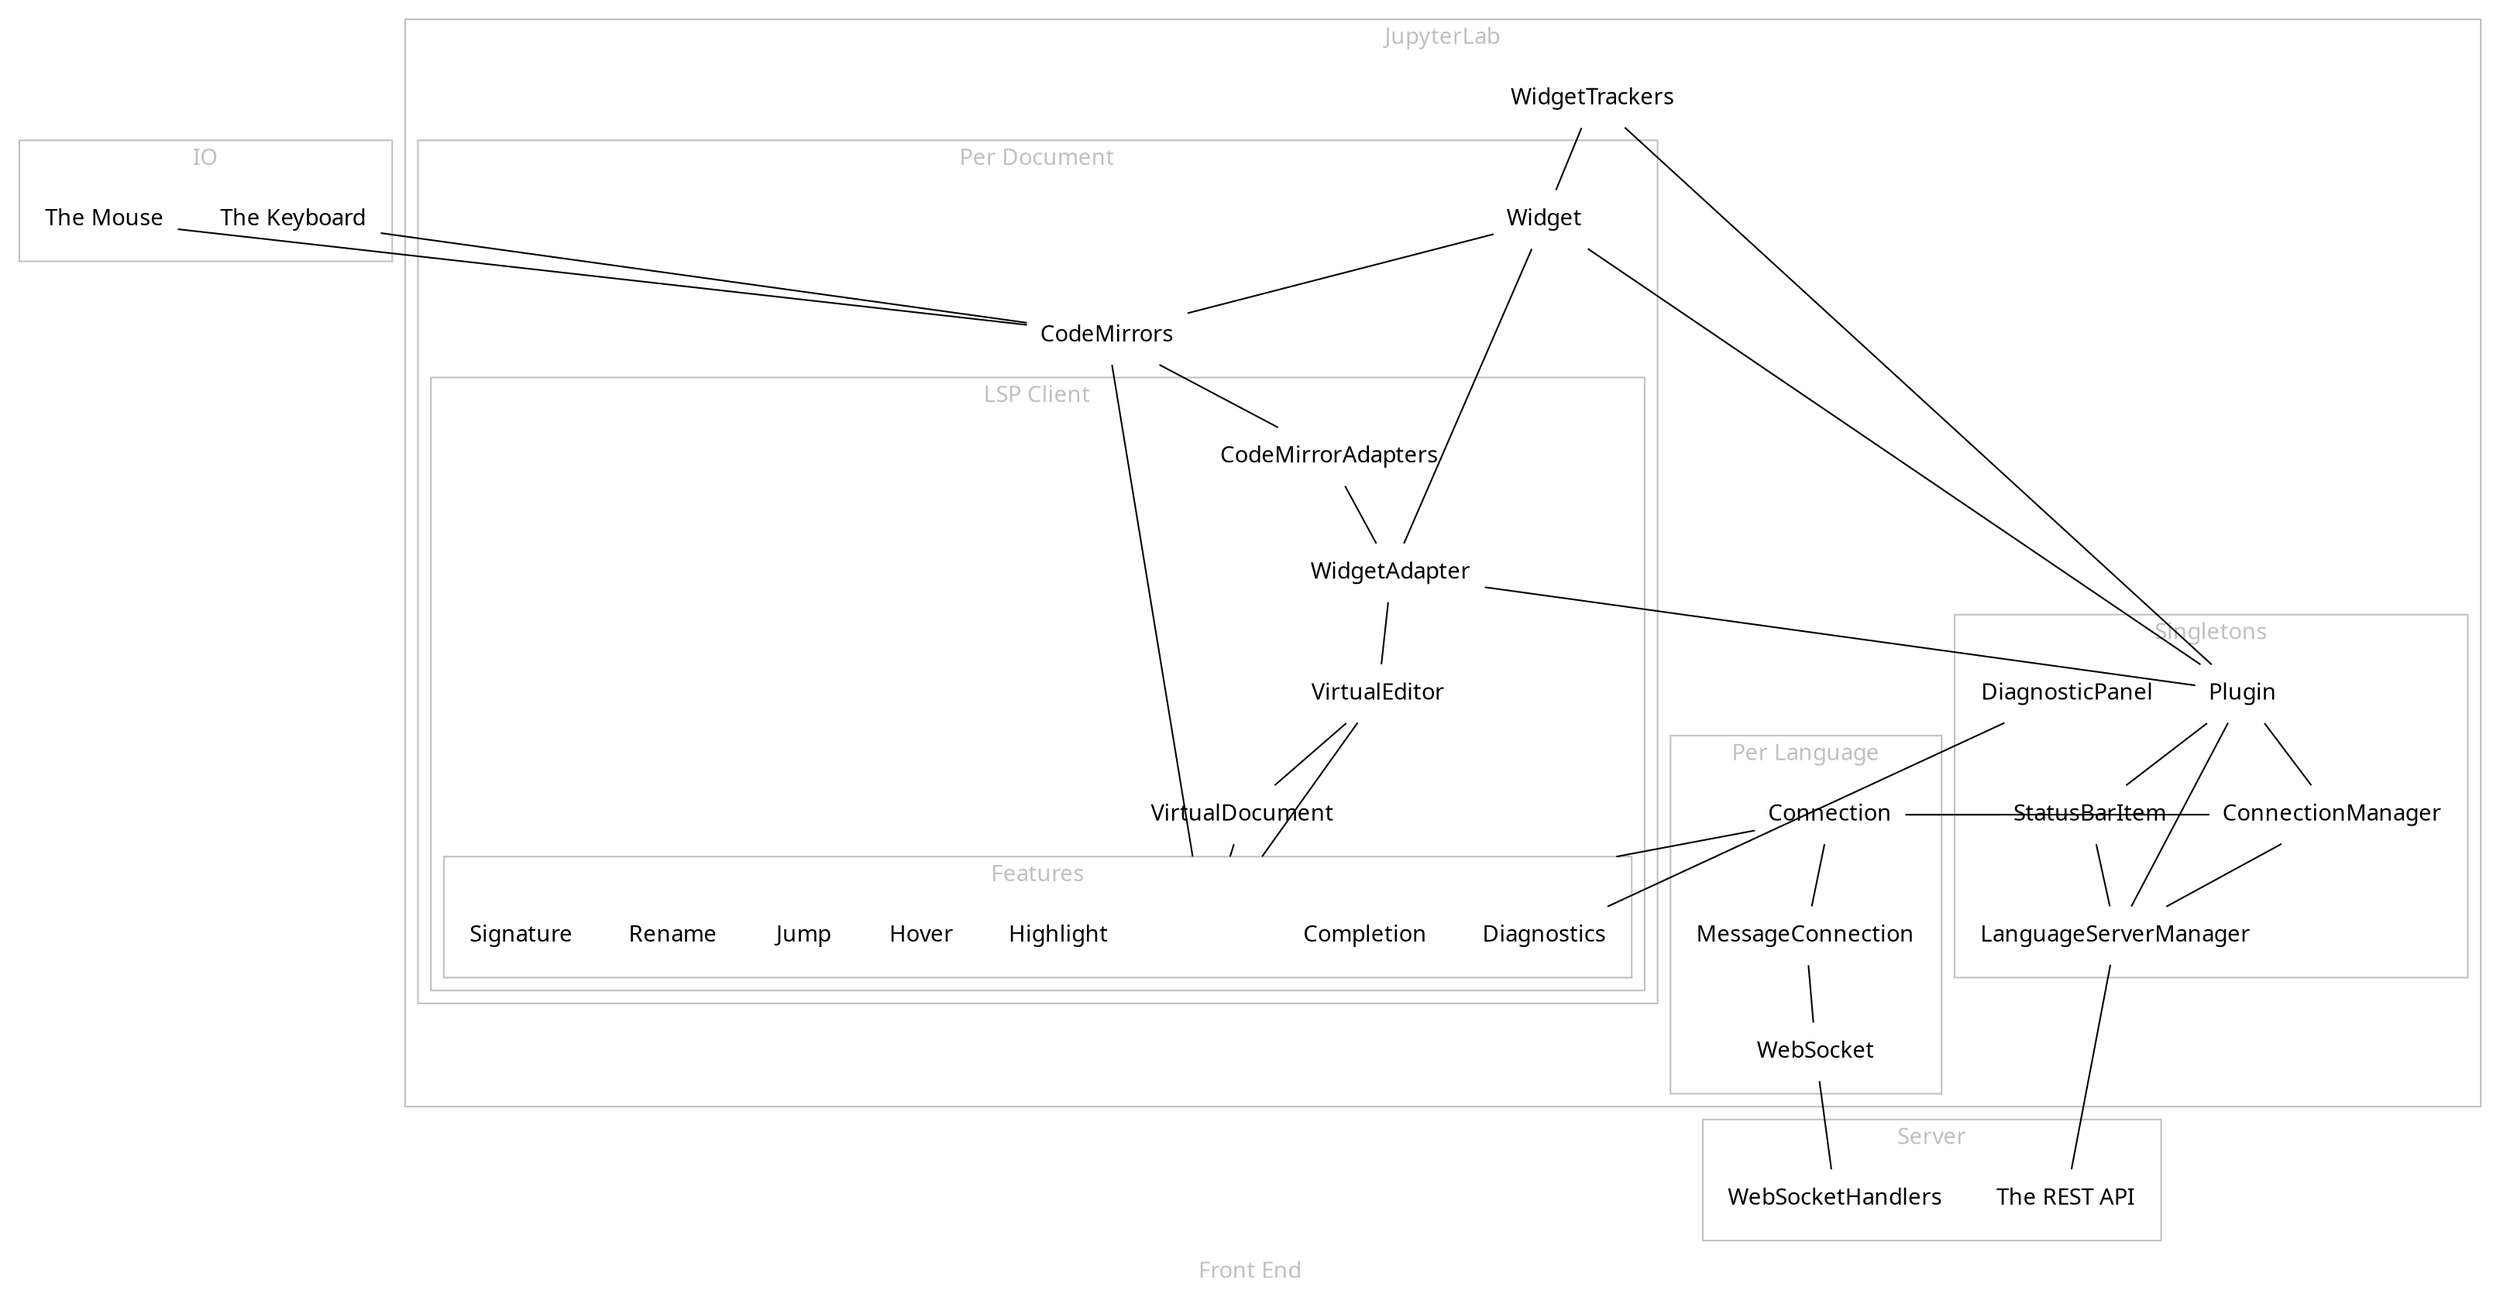 graph backend {
    label="Front End"
    splines="line"
    compound=true
    fontname="sans-serif" fontcolor=grey
    node[shape=none fontname="sans-serif"]
    edge[fontname="sans-serif"]
    graph[fontcolor=grey color=grey]

    subgraph cluster_io { label="IO"
        Keyboard[label="The Keyboard"]
        Mouse[label="The Mouse"]
    }
    subgraph cluster_server { label="Server"
        RestAPI[label="The REST API"]
        WebSocketHandlers
    }
    subgraph cluster_lab { label="JupyterLab"
        subgraph cluster_singletons { label="Singletons"
            Plugin
            StatusBarItem
            DiagnosticPanel
            ConnectionManager
            LanguageServerManager
        }
        WidgetTrackers
        
        subgraph cluster_lang {label="Per Language"
            Connection
            MessageConnection
            WebSocket
        }
        subgraph cluster_doc { label="Per Document"
            Widget
            CodeMirrors
            subgraph cluster_doc_lsp { label="LSP Client"
                WidgetAdapter
                VirtualEditor
                VirtualDocument
                CodeMirrorAdapters
                subgraph cluster_features { label="Features"
                    Feature[style=invisible]
                    Completion
                    Diagnostics
                    Highlight
                    Hover
                    Jump
                    Rename
                    Signature
                }
            }
        }
    }
    
    {Connection CodeMirrors VirtualDocument VirtualEditor} -- Feature[lhead=cluster_features];
    Diagnostics -- DiagnosticPanel
    Connection -- ConnectionManager -- LanguageServerManager -- RestAPI
    CodeMirrors -- CodeMirrorAdapters -- WidgetAdapter
    WidgetAdapter -- VirtualEditor -- VirtualDocument
    WidgetTrackers -- {Plugin -- Widget} 
    StatusBarItem -- Connection
    Widget -- WidgetAdapter -- Plugin -- StatusBarItem -- LanguageServerManager
    Widget -- CodeMirrors
    Plugin -- {ConnectionManager LanguageServerManager}
    Connection -- MessageConnection -- WebSocket -- WebSocketHandlers
    {Keyboard Mouse} -- CodeMirrors
}